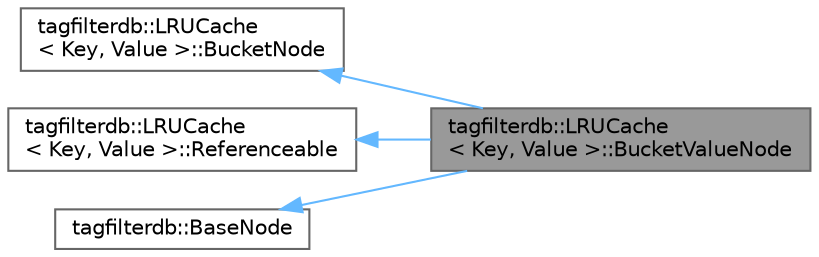 digraph "tagfilterdb::LRUCache&lt; Key, Value &gt;::BucketValueNode"
{
 // LATEX_PDF_SIZE
  bgcolor="transparent";
  edge [fontname=Helvetica,fontsize=10,labelfontname=Helvetica,labelfontsize=10];
  node [fontname=Helvetica,fontsize=10,shape=box,height=0.2,width=0.4];
  rankdir="LR";
  Node1 [id="Node000001",label="tagfilterdb::LRUCache\l\< Key, Value \>::BucketValueNode",height=0.2,width=0.4,color="gray40", fillcolor="grey60", style="filled", fontcolor="black",tooltip="A class representing a value node in the cache."];
  Node2 -> Node1 [id="edge1_Node000001_Node000002",dir="back",color="steelblue1",style="solid",tooltip=" "];
  Node2 [id="Node000002",label="tagfilterdb::LRUCache\l\< Key, Value \>::BucketNode",height=0.2,width=0.4,color="gray40", fillcolor="white", style="filled",URL="$classtagfilterdb_1_1LRUCache_1_1BucketNode.html",tooltip="A class representing a node in the bucket list."];
  Node3 -> Node1 [id="edge2_Node000001_Node000003",dir="back",color="steelblue1",style="solid",tooltip=" "];
  Node3 [id="Node000003",label="tagfilterdb::LRUCache\l\< Key, Value \>::Referenceable",height=0.2,width=0.4,color="gray40", fillcolor="white", style="filled",URL="$classtagfilterdb_1_1LRUCache_1_1Referenceable.html",tooltip="A class that manages reference counting for cache nodes."];
  Node4 -> Node1 [id="edge3_Node000001_Node000004",dir="back",color="steelblue1",style="solid",tooltip=" "];
  Node4 [id="Node000004",label="tagfilterdb::BaseNode",height=0.2,width=0.4,color="gray40", fillcolor="white", style="filled",URL="$structtagfilterdb_1_1BaseNode.html",tooltip=" "];
}
